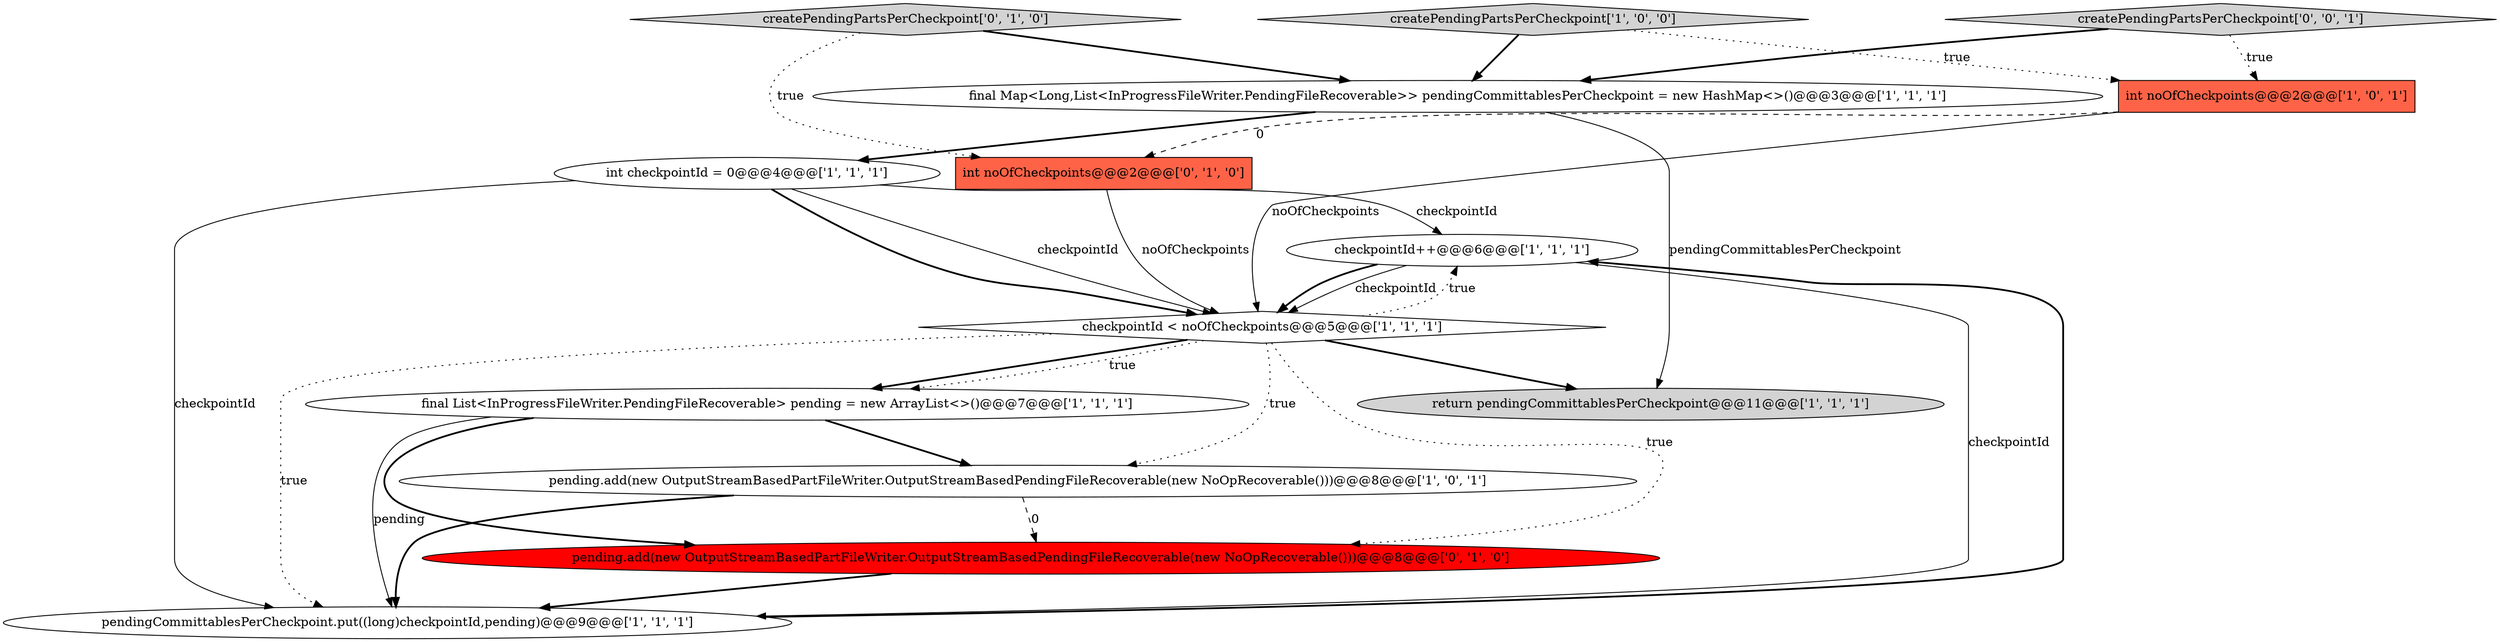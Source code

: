 digraph {
5 [style = filled, label = "final Map<Long,List<InProgressFileWriter.PendingFileRecoverable>> pendingCommittablesPerCheckpoint = new HashMap<>()@@@3@@@['1', '1', '1']", fillcolor = white, shape = ellipse image = "AAA0AAABBB1BBB"];
7 [style = filled, label = "int noOfCheckpoints@@@2@@@['1', '0', '1']", fillcolor = tomato, shape = box image = "AAA0AAABBB1BBB"];
3 [style = filled, label = "return pendingCommittablesPerCheckpoint@@@11@@@['1', '1', '1']", fillcolor = lightgray, shape = ellipse image = "AAA0AAABBB1BBB"];
10 [style = filled, label = "int noOfCheckpoints@@@2@@@['0', '1', '0']", fillcolor = tomato, shape = box image = "AAA1AAABBB2BBB"];
13 [style = filled, label = "createPendingPartsPerCheckpoint['0', '0', '1']", fillcolor = lightgray, shape = diamond image = "AAA0AAABBB3BBB"];
1 [style = filled, label = "checkpointId++@@@6@@@['1', '1', '1']", fillcolor = white, shape = ellipse image = "AAA0AAABBB1BBB"];
6 [style = filled, label = "pending.add(new OutputStreamBasedPartFileWriter.OutputStreamBasedPendingFileRecoverable(new NoOpRecoverable()))@@@8@@@['1', '0', '1']", fillcolor = white, shape = ellipse image = "AAA0AAABBB1BBB"];
8 [style = filled, label = "int checkpointId = 0@@@4@@@['1', '1', '1']", fillcolor = white, shape = ellipse image = "AAA0AAABBB1BBB"];
9 [style = filled, label = "checkpointId < noOfCheckpoints@@@5@@@['1', '1', '1']", fillcolor = white, shape = diamond image = "AAA0AAABBB1BBB"];
11 [style = filled, label = "createPendingPartsPerCheckpoint['0', '1', '0']", fillcolor = lightgray, shape = diamond image = "AAA0AAABBB2BBB"];
12 [style = filled, label = "pending.add(new OutputStreamBasedPartFileWriter.OutputStreamBasedPendingFileRecoverable(new NoOpRecoverable()))@@@8@@@['0', '1', '0']", fillcolor = red, shape = ellipse image = "AAA1AAABBB2BBB"];
4 [style = filled, label = "pendingCommittablesPerCheckpoint.put((long)checkpointId,pending)@@@9@@@['1', '1', '1']", fillcolor = white, shape = ellipse image = "AAA0AAABBB1BBB"];
2 [style = filled, label = "final List<InProgressFileWriter.PendingFileRecoverable> pending = new ArrayList<>()@@@7@@@['1', '1', '1']", fillcolor = white, shape = ellipse image = "AAA0AAABBB1BBB"];
0 [style = filled, label = "createPendingPartsPerCheckpoint['1', '0', '0']", fillcolor = lightgray, shape = diamond image = "AAA0AAABBB1BBB"];
5->8 [style = bold, label=""];
9->12 [style = dotted, label="true"];
9->2 [style = bold, label=""];
2->6 [style = bold, label=""];
11->10 [style = dotted, label="true"];
1->4 [style = solid, label="checkpointId"];
8->9 [style = solid, label="checkpointId"];
2->4 [style = solid, label="pending"];
13->7 [style = dotted, label="true"];
9->6 [style = dotted, label="true"];
1->9 [style = bold, label=""];
2->12 [style = bold, label=""];
6->12 [style = dashed, label="0"];
6->4 [style = bold, label=""];
11->5 [style = bold, label=""];
8->4 [style = solid, label="checkpointId"];
8->1 [style = solid, label="checkpointId"];
12->4 [style = bold, label=""];
9->2 [style = dotted, label="true"];
1->9 [style = solid, label="checkpointId"];
8->9 [style = bold, label=""];
9->1 [style = dotted, label="true"];
13->5 [style = bold, label=""];
9->4 [style = dotted, label="true"];
9->3 [style = bold, label=""];
7->10 [style = dashed, label="0"];
4->1 [style = bold, label=""];
5->3 [style = solid, label="pendingCommittablesPerCheckpoint"];
10->9 [style = solid, label="noOfCheckpoints"];
7->9 [style = solid, label="noOfCheckpoints"];
0->7 [style = dotted, label="true"];
0->5 [style = bold, label=""];
}
